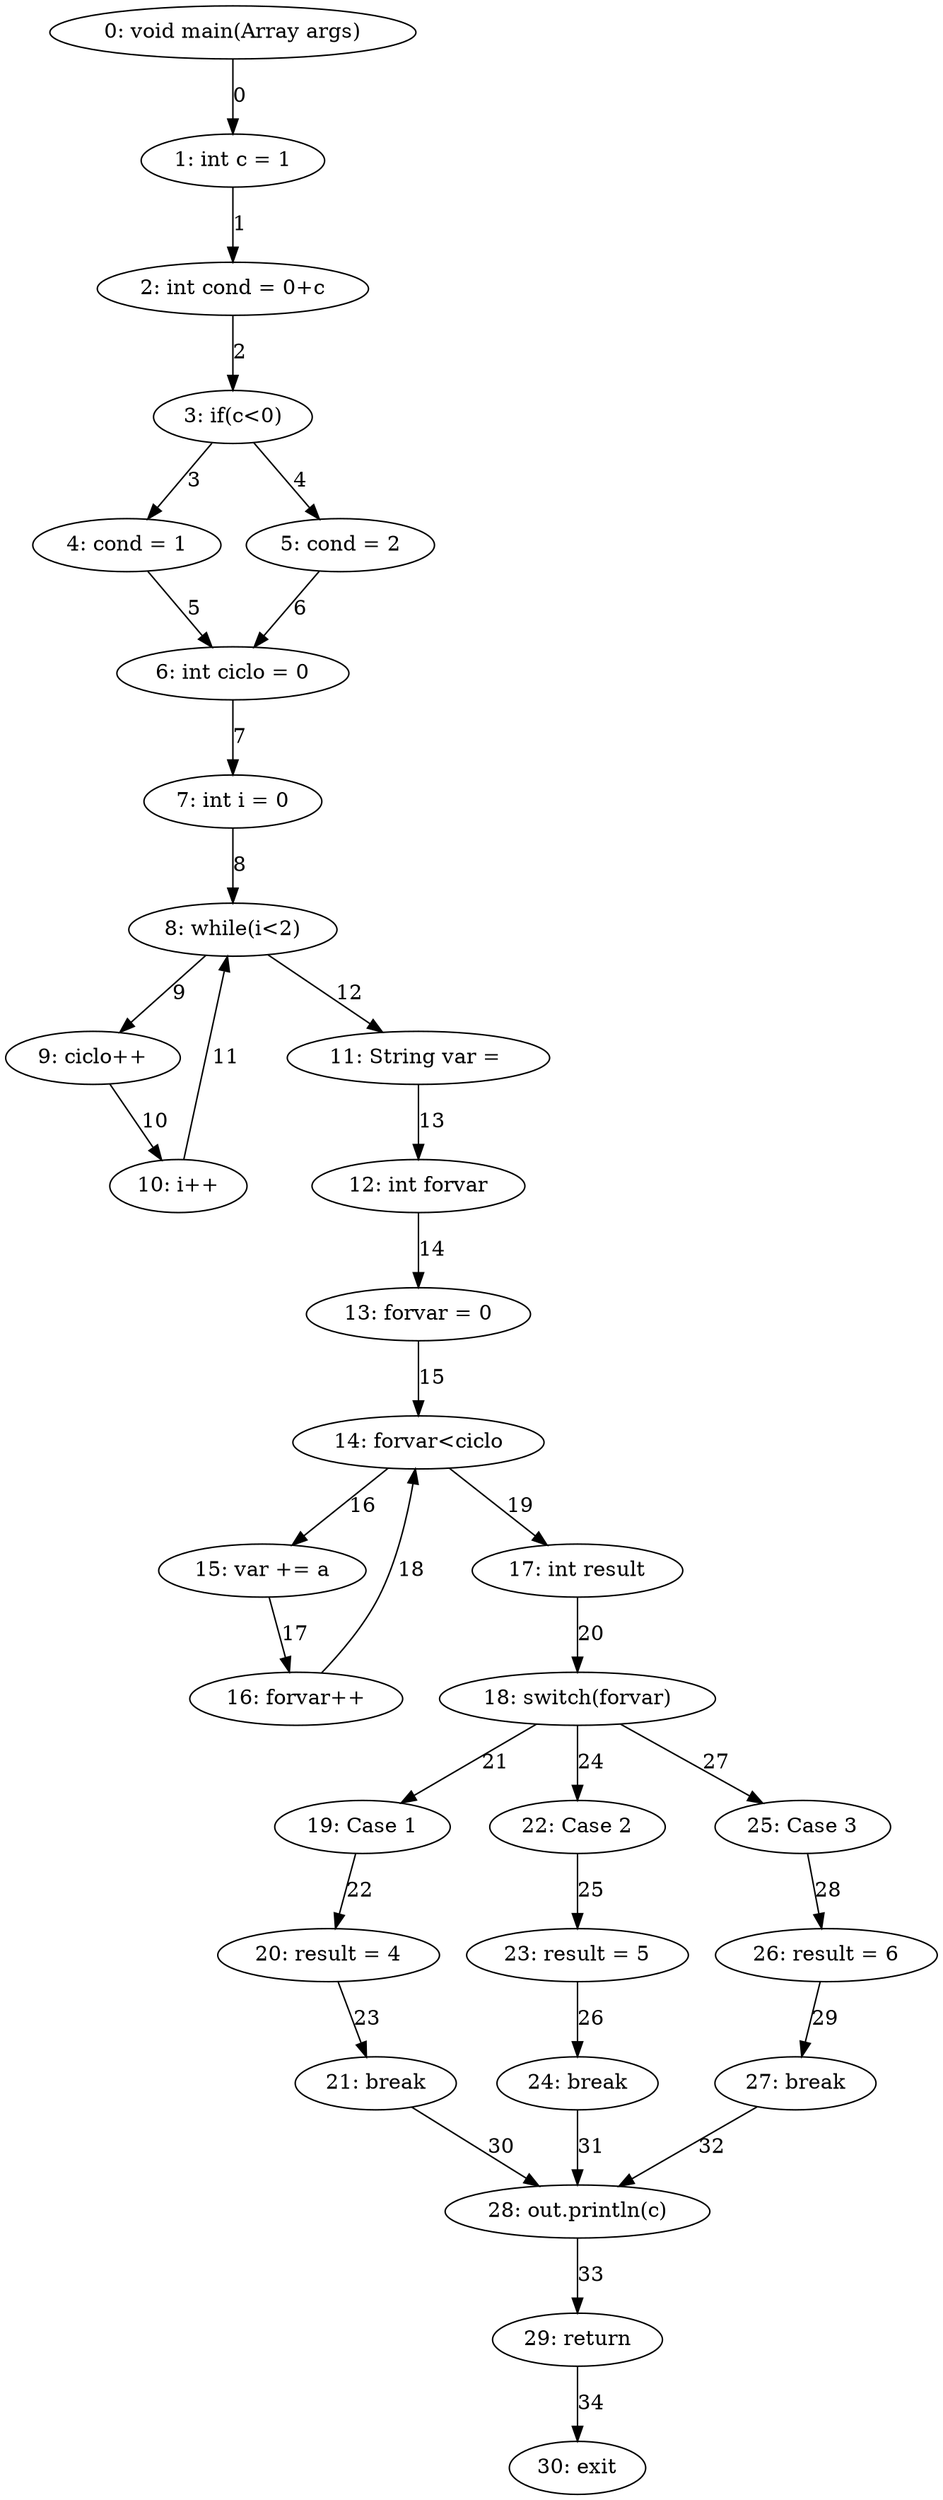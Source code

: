 digraph G {
  1 [ label="0: void main(Array args)" ];
  2 [ label="1: int c = 1" ];
  3 [ label="2: int cond = 0+c" ];
  4 [ label="3: if(c<0)" ];
  5 [ label="4: cond = 1" ];
  6 [ label="5: cond = 2" ];
  7 [ label="6: int ciclo = 0" ];
  8 [ label="7: int i = 0" ];
  9 [ label="8: while(i<2)" ];
  10 [ label="9: ciclo++" ];
  11 [ label="10: i++" ];
  12 [ label="11: String var = " ];
  13 [ label="12: int forvar" ];
  14 [ label="13: forvar = 0" ];
  15 [ label="14: forvar<ciclo" ];
  16 [ label="15: var += a" ];
  17 [ label="16: forvar++" ];
  18 [ label="17: int result" ];
  19 [ label="18: switch(forvar)" ];
  20 [ label="19: Case 1" ];
  21 [ label="20: result = 4" ];
  22 [ label="21: break" ];
  23 [ label="22: Case 2" ];
  24 [ label="23: result = 5" ];
  25 [ label="24: break" ];
  26 [ label="25: Case 3" ];
  27 [ label="26: result = 6" ];
  28 [ label="27: break" ];
  29 [ label="28: out.println(c)" ];
  30 [ label="29: return" ];
  31 [ label="30: exit" ];
  1 -> 2 [ label="0" ];
  2 -> 3 [ label="1" ];
  3 -> 4 [ label="2" ];
  4 -> 5 [ label="3" ];
  4 -> 6 [ label="4" ];
  5 -> 7 [ label="5" ];
  6 -> 7 [ label="6" ];
  7 -> 8 [ label="7" ];
  8 -> 9 [ label="8" ];
  9 -> 10 [ label="9" ];
  10 -> 11 [ label="10" ];
  11 -> 9 [ label="11" ];
  9 -> 12 [ label="12" ];
  12 -> 13 [ label="13" ];
  13 -> 14 [ label="14" ];
  14 -> 15 [ label="15" ];
  15 -> 16 [ label="16" ];
  16 -> 17 [ label="17" ];
  17 -> 15 [ label="18" ];
  15 -> 18 [ label="19" ];
  18 -> 19 [ label="20" ];
  19 -> 20 [ label="21" ];
  20 -> 21 [ label="22" ];
  21 -> 22 [ label="23" ];
  19 -> 23 [ label="24" ];
  23 -> 24 [ label="25" ];
  24 -> 25 [ label="26" ];
  19 -> 26 [ label="27" ];
  26 -> 27 [ label="28" ];
  27 -> 28 [ label="29" ];
  22 -> 29 [ label="30" ];
  25 -> 29 [ label="31" ];
  28 -> 29 [ label="32" ];
  29 -> 30 [ label="33" ];
  30 -> 31 [ label="34" ];
}
